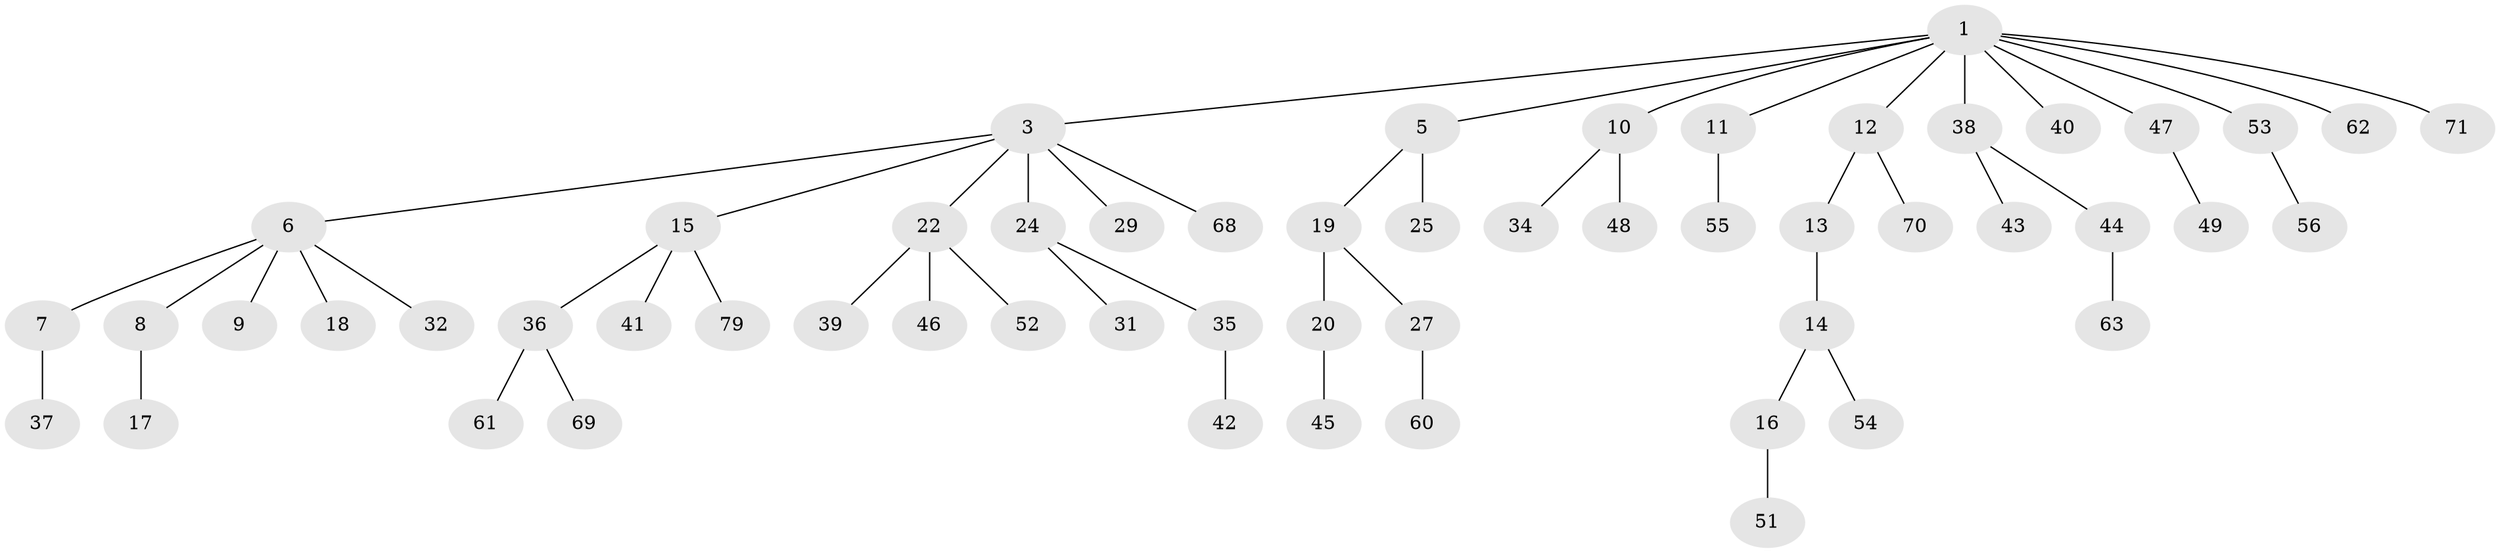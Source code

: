 // original degree distribution, {7: 0.0125, 6: 0.025, 5: 0.0125, 4: 0.05, 3: 0.2, 2: 0.175, 1: 0.525}
// Generated by graph-tools (version 1.1) at 2025/19/03/04/25 18:19:25]
// undirected, 56 vertices, 55 edges
graph export_dot {
graph [start="1"]
  node [color=gray90,style=filled];
  1 [super="+2"];
  3 [super="+4"];
  5;
  6;
  7;
  8;
  9 [super="+80+30"];
  10;
  11;
  12;
  13 [super="+21"];
  14;
  15 [super="+28+75"];
  16 [super="+33+58"];
  17;
  18;
  19 [super="+23"];
  20 [super="+50"];
  22 [super="+26"];
  24;
  25;
  27;
  29 [super="+64"];
  31;
  32;
  34;
  35;
  36;
  37;
  38;
  39;
  40;
  41;
  42;
  43;
  44;
  45;
  46;
  47;
  48;
  49;
  51;
  52 [super="+72+65"];
  53 [super="+59+57"];
  54 [super="+76+77"];
  55;
  56;
  60;
  61 [super="+67"];
  62;
  63;
  68 [super="+74"];
  69;
  70 [super="+73"];
  71;
  79;
  1 -- 3;
  1 -- 5;
  1 -- 10;
  1 -- 53;
  1 -- 62;
  1 -- 71;
  1 -- 38;
  1 -- 40;
  1 -- 11;
  1 -- 12;
  1 -- 47;
  3 -- 6;
  3 -- 22;
  3 -- 24;
  3 -- 68;
  3 -- 29;
  3 -- 15;
  5 -- 19;
  5 -- 25;
  6 -- 7;
  6 -- 8;
  6 -- 9;
  6 -- 18;
  6 -- 32;
  7 -- 37;
  8 -- 17;
  10 -- 34;
  10 -- 48;
  11 -- 55;
  12 -- 13;
  12 -- 70;
  13 -- 14;
  14 -- 16;
  14 -- 54;
  15 -- 41;
  15 -- 36;
  15 -- 79;
  16 -- 51;
  19 -- 20;
  19 -- 27;
  20 -- 45;
  22 -- 52;
  22 -- 46;
  22 -- 39;
  24 -- 31;
  24 -- 35;
  27 -- 60;
  35 -- 42;
  36 -- 61;
  36 -- 69;
  38 -- 43;
  38 -- 44;
  44 -- 63;
  47 -- 49;
  53 -- 56;
}
